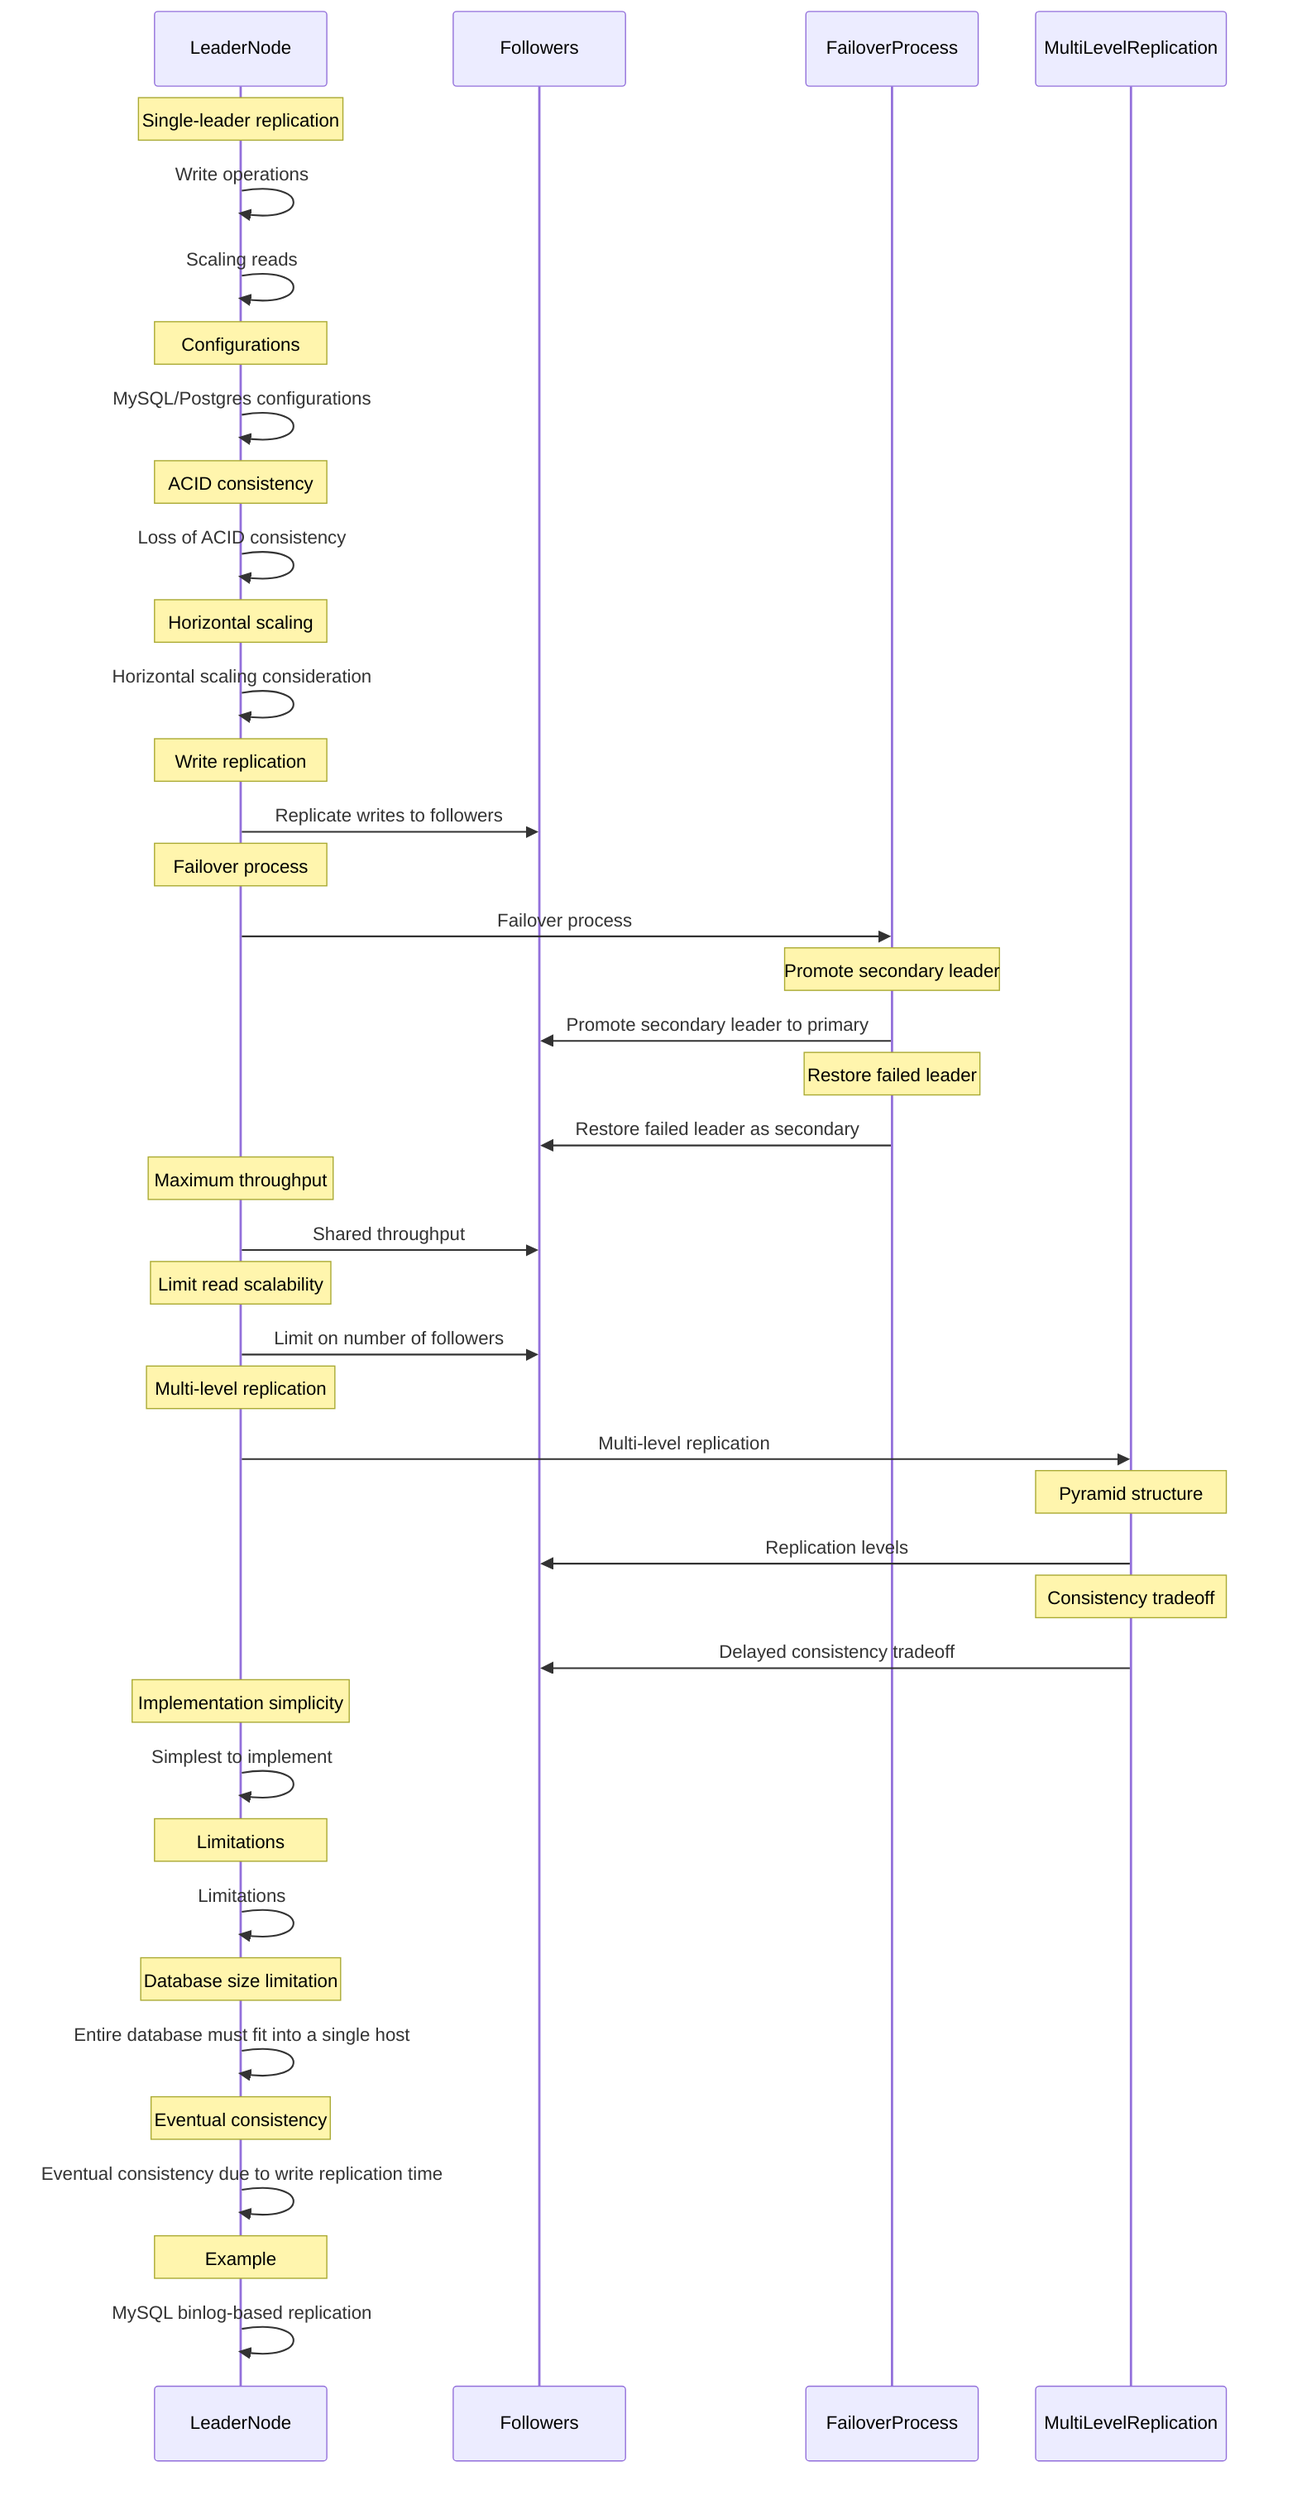sequenceDiagram
    participant LeaderNode
    participant Followers
    participant FailoverProcess
    participant MultiLevelReplication

    Note over LeaderNode: Single-leader replication
    LeaderNode->>LeaderNode: Write operations
    LeaderNode->>LeaderNode: Scaling reads

    Note over LeaderNode: Configurations
    LeaderNode->>LeaderNode: MySQL/Postgres configurations

    Note over LeaderNode: ACID consistency
    LeaderNode->>LeaderNode: Loss of ACID consistency

    Note over LeaderNode: Horizontal scaling
    LeaderNode->>LeaderNode: Horizontal scaling consideration

    Note over LeaderNode: Write replication
    LeaderNode->>Followers: Replicate writes to followers

    Note over LeaderNode: Failover process
    LeaderNode->>FailoverProcess: Failover process

    Note over FailoverProcess: Promote secondary leader
    FailoverProcess->>Followers: Promote secondary leader to primary

    Note over FailoverProcess: Restore failed leader
    FailoverProcess->>Followers: Restore failed leader as secondary

    Note over LeaderNode: Maximum throughput
    LeaderNode->>Followers: Shared throughput

    Note over LeaderNode: Limit read scalability
    LeaderNode->>Followers: Limit on number of followers

    Note over LeaderNode: Multi-level replication
    LeaderNode->>MultiLevelReplication: Multi-level replication

    Note over MultiLevelReplication: Pyramid structure
    MultiLevelReplication->>Followers: Replication levels

    Note over MultiLevelReplication: Consistency tradeoff
    MultiLevelReplication->>Followers: Delayed consistency tradeoff

    Note over LeaderNode: Implementation simplicity
    LeaderNode->>LeaderNode: Simplest to implement

    Note over LeaderNode: Limitations
    LeaderNode->>LeaderNode: Limitations

    Note over LeaderNode: Database size limitation
    LeaderNode->>LeaderNode: Entire database must fit into a single host

    Note over LeaderNode: Eventual consistency
    LeaderNode->>LeaderNode: Eventual consistency due to write replication time

    Note over LeaderNode: Example
    LeaderNode->>LeaderNode: MySQL binlog-based replication
